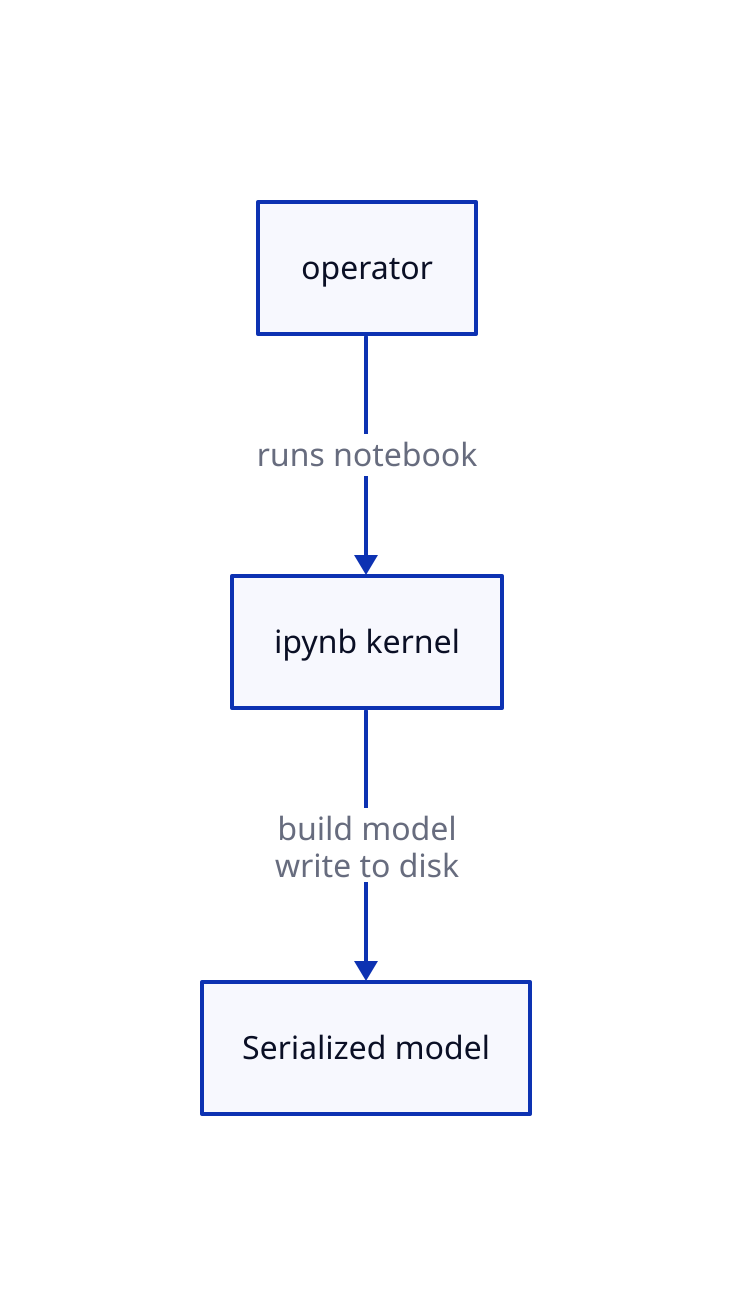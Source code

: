operator {
    
}

ipynb : ipynb kernel {

}

data : Serialized model {

}

ipynb -> data : "build model\nwrite to disk"

operator -> ipynb : "runs notebook"